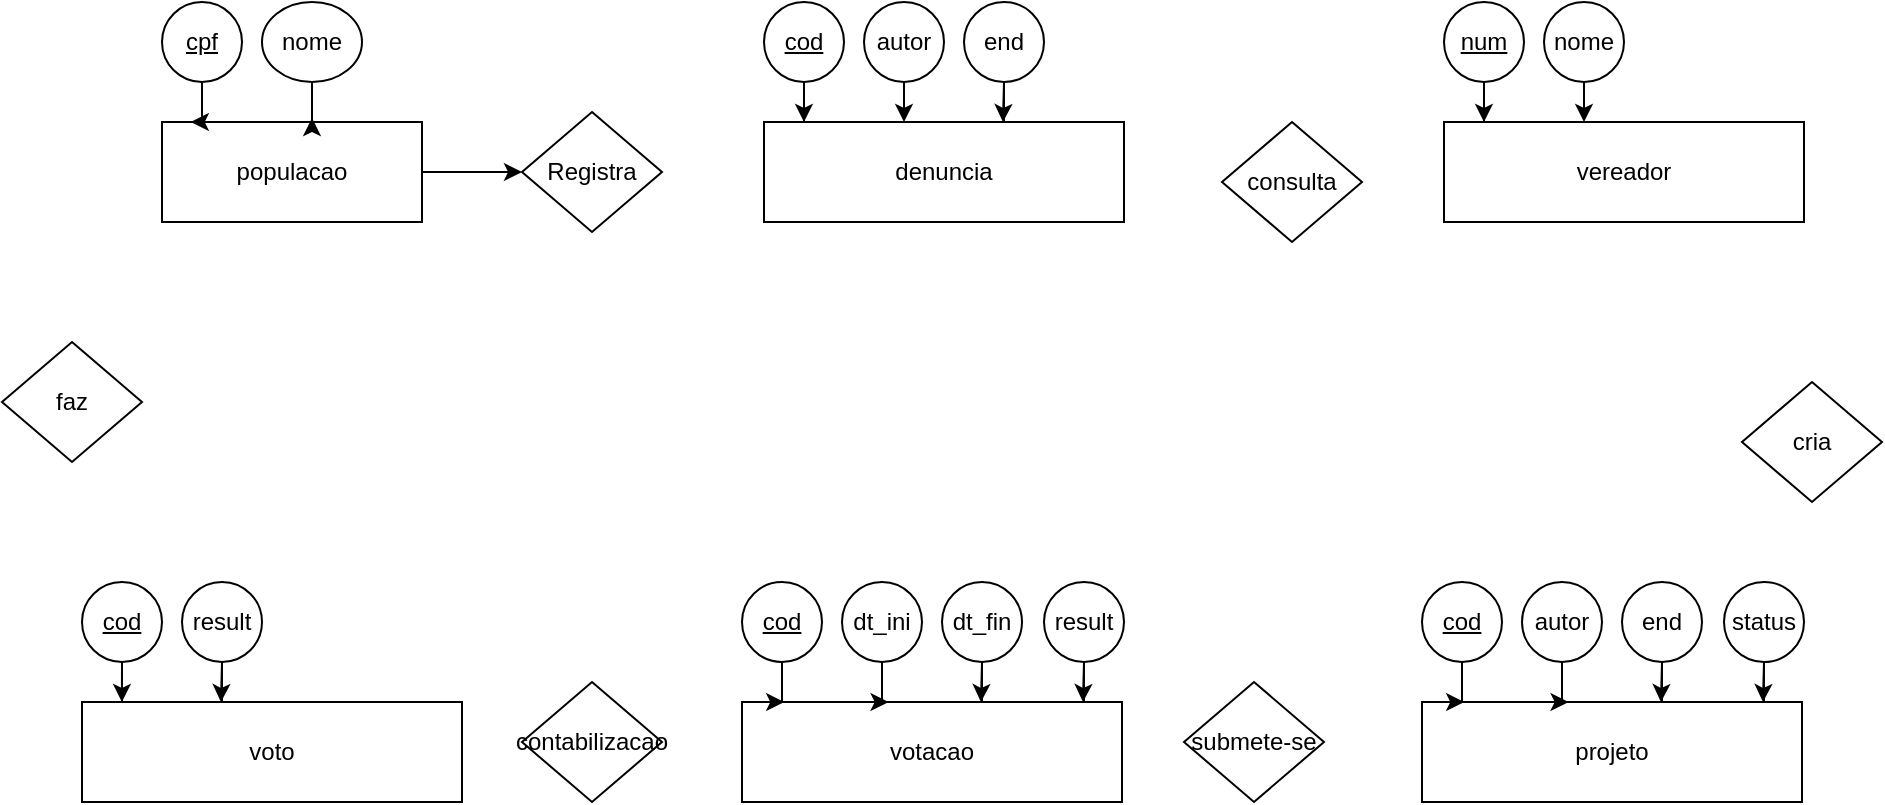 <mxfile version="14.4.9" type="github">
  <diagram id="R2lEEEUBdFMjLlhIrx00" name="Page-1">
    <mxGraphModel dx="1066" dy="585" grid="1" gridSize="10" guides="1" tooltips="1" connect="1" arrows="1" fold="1" page="1" pageScale="1" pageWidth="850" pageHeight="1100" math="0" shadow="0" extFonts="Permanent Marker^https://fonts.googleapis.com/css?family=Permanent+Marker">
      <root>
        <mxCell id="0" />
        <mxCell id="1" parent="0" />
        <mxCell id="-aDSYGf8J6-FoEfoN00e-79" style="edgeStyle=orthogonalEdgeStyle;rounded=0;orthogonalLoop=1;jettySize=auto;html=1;exitX=1;exitY=0.5;exitDx=0;exitDy=0;entryX=0;entryY=0.5;entryDx=0;entryDy=0;" edge="1" parent="1" source="-aDSYGf8J6-FoEfoN00e-1" target="-aDSYGf8J6-FoEfoN00e-28">
          <mxGeometry relative="1" as="geometry" />
        </mxCell>
        <mxCell id="-aDSYGf8J6-FoEfoN00e-1" value="populacao" style="whiteSpace=wrap;html=1;align=center;" vertex="1" parent="1">
          <mxGeometry x="110" y="210" width="130" height="50" as="geometry" />
        </mxCell>
        <mxCell id="-aDSYGf8J6-FoEfoN00e-5" value="" style="edgeStyle=orthogonalEdgeStyle;rounded=0;orthogonalLoop=1;jettySize=auto;html=1;entryX=0.111;entryY=0;entryDx=0;entryDy=0;entryPerimeter=0;" edge="1" parent="1" source="-aDSYGf8J6-FoEfoN00e-3" target="-aDSYGf8J6-FoEfoN00e-1">
          <mxGeometry relative="1" as="geometry" />
        </mxCell>
        <mxCell id="-aDSYGf8J6-FoEfoN00e-3" value="cpf" style="ellipse;whiteSpace=wrap;html=1;align=center;fontStyle=4;" vertex="1" parent="1">
          <mxGeometry x="110" y="150" width="40" height="40" as="geometry" />
        </mxCell>
        <mxCell id="-aDSYGf8J6-FoEfoN00e-6" style="edgeStyle=orthogonalEdgeStyle;rounded=0;orthogonalLoop=1;jettySize=auto;html=1;" edge="1" parent="1" source="-aDSYGf8J6-FoEfoN00e-4">
          <mxGeometry relative="1" as="geometry">
            <mxPoint x="185" y="208" as="targetPoint" />
          </mxGeometry>
        </mxCell>
        <mxCell id="-aDSYGf8J6-FoEfoN00e-4" value="nome" style="ellipse;whiteSpace=wrap;html=1;align=center;" vertex="1" parent="1">
          <mxGeometry x="160" y="150" width="50" height="40" as="geometry" />
        </mxCell>
        <mxCell id="-aDSYGf8J6-FoEfoN00e-28" value="Registra" style="shape=rhombus;perimeter=rhombusPerimeter;whiteSpace=wrap;html=1;align=center;" vertex="1" parent="1">
          <mxGeometry x="290" y="205" width="70" height="60" as="geometry" />
        </mxCell>
        <mxCell id="-aDSYGf8J6-FoEfoN00e-29" value="denuncia" style="whiteSpace=wrap;html=1;align=center;" vertex="1" parent="1">
          <mxGeometry x="411" y="210" width="180" height="50" as="geometry" />
        </mxCell>
        <mxCell id="-aDSYGf8J6-FoEfoN00e-30" value="" style="edgeStyle=orthogonalEdgeStyle;rounded=0;orthogonalLoop=1;jettySize=auto;html=1;entryX=0.111;entryY=0;entryDx=0;entryDy=0;entryPerimeter=0;" edge="1" parent="1" source="-aDSYGf8J6-FoEfoN00e-31" target="-aDSYGf8J6-FoEfoN00e-29">
          <mxGeometry relative="1" as="geometry" />
        </mxCell>
        <mxCell id="-aDSYGf8J6-FoEfoN00e-31" value="cod" style="ellipse;whiteSpace=wrap;html=1;align=center;fontStyle=4;" vertex="1" parent="1">
          <mxGeometry x="411" y="150" width="40" height="40" as="geometry" />
        </mxCell>
        <mxCell id="-aDSYGf8J6-FoEfoN00e-35" style="edgeStyle=orthogonalEdgeStyle;rounded=0;orthogonalLoop=1;jettySize=auto;html=1;entryX=0.386;entryY=0;entryDx=0;entryDy=0;entryPerimeter=0;" edge="1" parent="1" source="-aDSYGf8J6-FoEfoN00e-33" target="-aDSYGf8J6-FoEfoN00e-29">
          <mxGeometry relative="1" as="geometry" />
        </mxCell>
        <mxCell id="-aDSYGf8J6-FoEfoN00e-33" value="autor" style="ellipse;whiteSpace=wrap;html=1;align=center;" vertex="1" parent="1">
          <mxGeometry x="461" y="150" width="40" height="40" as="geometry" />
        </mxCell>
        <mxCell id="-aDSYGf8J6-FoEfoN00e-36" style="edgeStyle=orthogonalEdgeStyle;rounded=0;orthogonalLoop=1;jettySize=auto;html=1;entryX=0.386;entryY=0;entryDx=0;entryDy=0;entryPerimeter=0;" edge="1" parent="1" source="-aDSYGf8J6-FoEfoN00e-37">
          <mxGeometry relative="1" as="geometry">
            <mxPoint x="530.48" y="210" as="targetPoint" />
          </mxGeometry>
        </mxCell>
        <mxCell id="-aDSYGf8J6-FoEfoN00e-37" value="end" style="ellipse;whiteSpace=wrap;html=1;align=center;" vertex="1" parent="1">
          <mxGeometry x="511" y="150" width="40" height="40" as="geometry" />
        </mxCell>
        <mxCell id="-aDSYGf8J6-FoEfoN00e-38" value="consulta" style="shape=rhombus;perimeter=rhombusPerimeter;whiteSpace=wrap;html=1;align=center;" vertex="1" parent="1">
          <mxGeometry x="640" y="210" width="70" height="60" as="geometry" />
        </mxCell>
        <mxCell id="-aDSYGf8J6-FoEfoN00e-39" value="vereador" style="whiteSpace=wrap;html=1;align=center;" vertex="1" parent="1">
          <mxGeometry x="751" y="210" width="180" height="50" as="geometry" />
        </mxCell>
        <mxCell id="-aDSYGf8J6-FoEfoN00e-40" value="" style="edgeStyle=orthogonalEdgeStyle;rounded=0;orthogonalLoop=1;jettySize=auto;html=1;entryX=0.111;entryY=0;entryDx=0;entryDy=0;entryPerimeter=0;" edge="1" parent="1" source="-aDSYGf8J6-FoEfoN00e-41" target="-aDSYGf8J6-FoEfoN00e-39">
          <mxGeometry relative="1" as="geometry" />
        </mxCell>
        <mxCell id="-aDSYGf8J6-FoEfoN00e-41" value="num" style="ellipse;whiteSpace=wrap;html=1;align=center;fontStyle=4;" vertex="1" parent="1">
          <mxGeometry x="751" y="150" width="40" height="40" as="geometry" />
        </mxCell>
        <mxCell id="-aDSYGf8J6-FoEfoN00e-42" style="edgeStyle=orthogonalEdgeStyle;rounded=0;orthogonalLoop=1;jettySize=auto;html=1;entryX=0.386;entryY=0;entryDx=0;entryDy=0;entryPerimeter=0;" edge="1" parent="1" source="-aDSYGf8J6-FoEfoN00e-43" target="-aDSYGf8J6-FoEfoN00e-39">
          <mxGeometry relative="1" as="geometry" />
        </mxCell>
        <mxCell id="-aDSYGf8J6-FoEfoN00e-43" value="nome" style="ellipse;whiteSpace=wrap;html=1;align=center;" vertex="1" parent="1">
          <mxGeometry x="801" y="150" width="40" height="40" as="geometry" />
        </mxCell>
        <mxCell id="-aDSYGf8J6-FoEfoN00e-46" value="projeto" style="whiteSpace=wrap;html=1;align=center;" vertex="1" parent="1">
          <mxGeometry x="740" y="500" width="190" height="50" as="geometry" />
        </mxCell>
        <mxCell id="-aDSYGf8J6-FoEfoN00e-47" value="" style="edgeStyle=orthogonalEdgeStyle;rounded=0;orthogonalLoop=1;jettySize=auto;html=1;entryX=0.111;entryY=0;entryDx=0;entryDy=0;entryPerimeter=0;" edge="1" parent="1" source="-aDSYGf8J6-FoEfoN00e-48" target="-aDSYGf8J6-FoEfoN00e-46">
          <mxGeometry relative="1" as="geometry" />
        </mxCell>
        <mxCell id="-aDSYGf8J6-FoEfoN00e-48" value="cod" style="ellipse;whiteSpace=wrap;html=1;align=center;fontStyle=4;" vertex="1" parent="1">
          <mxGeometry x="740" y="440" width="40" height="40" as="geometry" />
        </mxCell>
        <mxCell id="-aDSYGf8J6-FoEfoN00e-49" style="edgeStyle=orthogonalEdgeStyle;rounded=0;orthogonalLoop=1;jettySize=auto;html=1;entryX=0.386;entryY=0;entryDx=0;entryDy=0;entryPerimeter=0;" edge="1" parent="1" source="-aDSYGf8J6-FoEfoN00e-50" target="-aDSYGf8J6-FoEfoN00e-46">
          <mxGeometry relative="1" as="geometry" />
        </mxCell>
        <mxCell id="-aDSYGf8J6-FoEfoN00e-50" value="autor" style="ellipse;whiteSpace=wrap;html=1;align=center;" vertex="1" parent="1">
          <mxGeometry x="790" y="440" width="40" height="40" as="geometry" />
        </mxCell>
        <mxCell id="-aDSYGf8J6-FoEfoN00e-51" style="edgeStyle=orthogonalEdgeStyle;rounded=0;orthogonalLoop=1;jettySize=auto;html=1;entryX=0.386;entryY=0;entryDx=0;entryDy=0;entryPerimeter=0;" edge="1" parent="1" source="-aDSYGf8J6-FoEfoN00e-52">
          <mxGeometry relative="1" as="geometry">
            <mxPoint x="859.48" y="500" as="targetPoint" />
          </mxGeometry>
        </mxCell>
        <mxCell id="-aDSYGf8J6-FoEfoN00e-52" value="end" style="ellipse;whiteSpace=wrap;html=1;align=center;" vertex="1" parent="1">
          <mxGeometry x="840" y="440" width="40" height="40" as="geometry" />
        </mxCell>
        <mxCell id="-aDSYGf8J6-FoEfoN00e-53" style="edgeStyle=orthogonalEdgeStyle;rounded=0;orthogonalLoop=1;jettySize=auto;html=1;entryX=0.386;entryY=0;entryDx=0;entryDy=0;entryPerimeter=0;" edge="1" parent="1" source="-aDSYGf8J6-FoEfoN00e-54">
          <mxGeometry relative="1" as="geometry">
            <mxPoint x="910.48" y="500" as="targetPoint" />
          </mxGeometry>
        </mxCell>
        <mxCell id="-aDSYGf8J6-FoEfoN00e-54" value="status" style="ellipse;whiteSpace=wrap;html=1;align=center;" vertex="1" parent="1">
          <mxGeometry x="891" y="440" width="40" height="40" as="geometry" />
        </mxCell>
        <mxCell id="-aDSYGf8J6-FoEfoN00e-55" value="cria" style="shape=rhombus;perimeter=rhombusPerimeter;whiteSpace=wrap;html=1;align=center;" vertex="1" parent="1">
          <mxGeometry x="900" y="340" width="70" height="60" as="geometry" />
        </mxCell>
        <mxCell id="-aDSYGf8J6-FoEfoN00e-56" value="submete-se" style="shape=rhombus;perimeter=rhombusPerimeter;whiteSpace=wrap;html=1;align=center;" vertex="1" parent="1">
          <mxGeometry x="621" y="490" width="70" height="60" as="geometry" />
        </mxCell>
        <mxCell id="-aDSYGf8J6-FoEfoN00e-57" value="votacao" style="whiteSpace=wrap;html=1;align=center;" vertex="1" parent="1">
          <mxGeometry x="400" y="500" width="190" height="50" as="geometry" />
        </mxCell>
        <mxCell id="-aDSYGf8J6-FoEfoN00e-58" value="" style="edgeStyle=orthogonalEdgeStyle;rounded=0;orthogonalLoop=1;jettySize=auto;html=1;entryX=0.111;entryY=0;entryDx=0;entryDy=0;entryPerimeter=0;" edge="1" parent="1" source="-aDSYGf8J6-FoEfoN00e-59" target="-aDSYGf8J6-FoEfoN00e-57">
          <mxGeometry relative="1" as="geometry" />
        </mxCell>
        <mxCell id="-aDSYGf8J6-FoEfoN00e-59" value="cod" style="ellipse;whiteSpace=wrap;html=1;align=center;fontStyle=4;" vertex="1" parent="1">
          <mxGeometry x="400" y="440" width="40" height="40" as="geometry" />
        </mxCell>
        <mxCell id="-aDSYGf8J6-FoEfoN00e-60" style="edgeStyle=orthogonalEdgeStyle;rounded=0;orthogonalLoop=1;jettySize=auto;html=1;entryX=0.386;entryY=0;entryDx=0;entryDy=0;entryPerimeter=0;" edge="1" parent="1" source="-aDSYGf8J6-FoEfoN00e-61" target="-aDSYGf8J6-FoEfoN00e-57">
          <mxGeometry relative="1" as="geometry" />
        </mxCell>
        <mxCell id="-aDSYGf8J6-FoEfoN00e-61" value="dt_ini" style="ellipse;whiteSpace=wrap;html=1;align=center;" vertex="1" parent="1">
          <mxGeometry x="450" y="440" width="40" height="40" as="geometry" />
        </mxCell>
        <mxCell id="-aDSYGf8J6-FoEfoN00e-62" style="edgeStyle=orthogonalEdgeStyle;rounded=0;orthogonalLoop=1;jettySize=auto;html=1;entryX=0.386;entryY=0;entryDx=0;entryDy=0;entryPerimeter=0;" edge="1" parent="1" source="-aDSYGf8J6-FoEfoN00e-63">
          <mxGeometry relative="1" as="geometry">
            <mxPoint x="519.48" y="500" as="targetPoint" />
          </mxGeometry>
        </mxCell>
        <mxCell id="-aDSYGf8J6-FoEfoN00e-63" value="dt_fin" style="ellipse;whiteSpace=wrap;html=1;align=center;" vertex="1" parent="1">
          <mxGeometry x="500" y="440" width="40" height="40" as="geometry" />
        </mxCell>
        <mxCell id="-aDSYGf8J6-FoEfoN00e-64" style="edgeStyle=orthogonalEdgeStyle;rounded=0;orthogonalLoop=1;jettySize=auto;html=1;entryX=0.386;entryY=0;entryDx=0;entryDy=0;entryPerimeter=0;" edge="1" parent="1" source="-aDSYGf8J6-FoEfoN00e-65">
          <mxGeometry relative="1" as="geometry">
            <mxPoint x="570.48" y="500" as="targetPoint" />
          </mxGeometry>
        </mxCell>
        <mxCell id="-aDSYGf8J6-FoEfoN00e-65" value="result" style="ellipse;whiteSpace=wrap;html=1;align=center;" vertex="1" parent="1">
          <mxGeometry x="551" y="440" width="40" height="40" as="geometry" />
        </mxCell>
        <mxCell id="-aDSYGf8J6-FoEfoN00e-66" value="contabilizacao" style="shape=rhombus;perimeter=rhombusPerimeter;whiteSpace=wrap;html=1;align=center;" vertex="1" parent="1">
          <mxGeometry x="290" y="490" width="70" height="60" as="geometry" />
        </mxCell>
        <mxCell id="-aDSYGf8J6-FoEfoN00e-67" value="voto" style="whiteSpace=wrap;html=1;align=center;" vertex="1" parent="1">
          <mxGeometry x="70" y="500" width="190" height="50" as="geometry" />
        </mxCell>
        <mxCell id="-aDSYGf8J6-FoEfoN00e-76" style="edgeStyle=orthogonalEdgeStyle;rounded=0;orthogonalLoop=1;jettySize=auto;html=1;entryX=0.105;entryY=0;entryDx=0;entryDy=0;entryPerimeter=0;" edge="1" parent="1" source="-aDSYGf8J6-FoEfoN00e-69" target="-aDSYGf8J6-FoEfoN00e-67">
          <mxGeometry relative="1" as="geometry" />
        </mxCell>
        <mxCell id="-aDSYGf8J6-FoEfoN00e-69" value="cod" style="ellipse;whiteSpace=wrap;html=1;align=center;fontStyle=4;" vertex="1" parent="1">
          <mxGeometry x="70" y="440" width="40" height="40" as="geometry" />
        </mxCell>
        <mxCell id="-aDSYGf8J6-FoEfoN00e-74" style="edgeStyle=orthogonalEdgeStyle;rounded=0;orthogonalLoop=1;jettySize=auto;html=1;entryX=0.386;entryY=0;entryDx=0;entryDy=0;entryPerimeter=0;" edge="1" parent="1" source="-aDSYGf8J6-FoEfoN00e-75">
          <mxGeometry relative="1" as="geometry">
            <mxPoint x="139.48" y="500" as="targetPoint" />
          </mxGeometry>
        </mxCell>
        <mxCell id="-aDSYGf8J6-FoEfoN00e-75" value="result" style="ellipse;whiteSpace=wrap;html=1;align=center;" vertex="1" parent="1">
          <mxGeometry x="120" y="440" width="40" height="40" as="geometry" />
        </mxCell>
        <mxCell id="-aDSYGf8J6-FoEfoN00e-77" value="faz" style="shape=rhombus;perimeter=rhombusPerimeter;whiteSpace=wrap;html=1;align=center;" vertex="1" parent="1">
          <mxGeometry x="30" y="320" width="70" height="60" as="geometry" />
        </mxCell>
      </root>
    </mxGraphModel>
  </diagram>
</mxfile>
